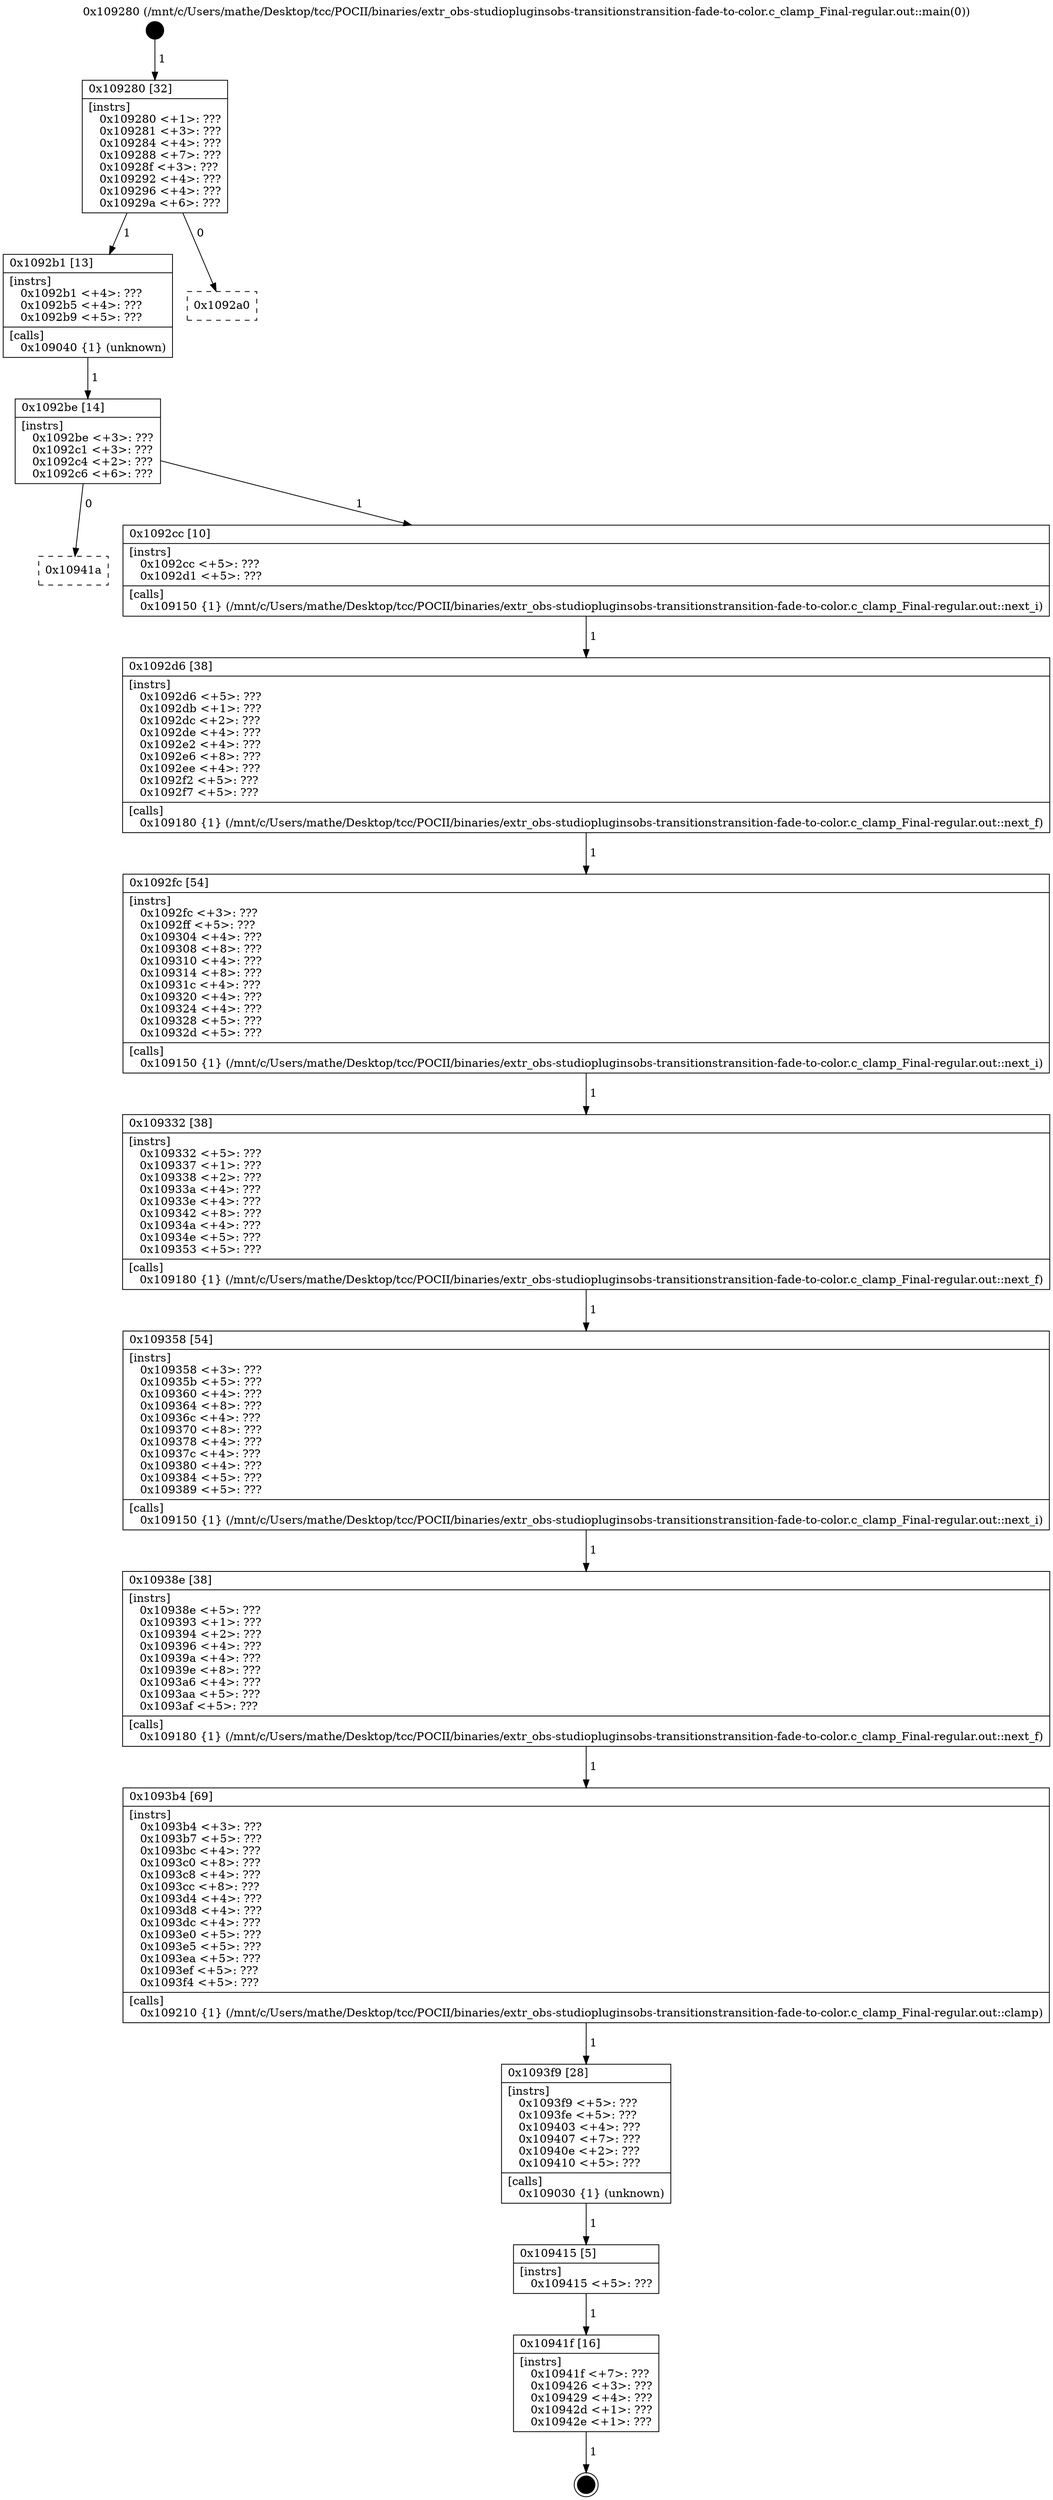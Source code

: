 digraph "0x109280" {
  label = "0x109280 (/mnt/c/Users/mathe/Desktop/tcc/POCII/binaries/extr_obs-studiopluginsobs-transitionstransition-fade-to-color.c_clamp_Final-regular.out::main(0))"
  labelloc = "t"
  node[shape=record]

  Entry [label="",width=0.3,height=0.3,shape=circle,fillcolor=black,style=filled]
  "0x109280" [label="{
     0x109280 [32]\l
     | [instrs]\l
     &nbsp;&nbsp;0x109280 \<+1\>: ???\l
     &nbsp;&nbsp;0x109281 \<+3\>: ???\l
     &nbsp;&nbsp;0x109284 \<+4\>: ???\l
     &nbsp;&nbsp;0x109288 \<+7\>: ???\l
     &nbsp;&nbsp;0x10928f \<+3\>: ???\l
     &nbsp;&nbsp;0x109292 \<+4\>: ???\l
     &nbsp;&nbsp;0x109296 \<+4\>: ???\l
     &nbsp;&nbsp;0x10929a \<+6\>: ???\l
  }"]
  "0x1092b1" [label="{
     0x1092b1 [13]\l
     | [instrs]\l
     &nbsp;&nbsp;0x1092b1 \<+4\>: ???\l
     &nbsp;&nbsp;0x1092b5 \<+4\>: ???\l
     &nbsp;&nbsp;0x1092b9 \<+5\>: ???\l
     | [calls]\l
     &nbsp;&nbsp;0x109040 \{1\} (unknown)\l
  }"]
  "0x1092a0" [label="{
     0x1092a0\l
  }", style=dashed]
  "0x1092be" [label="{
     0x1092be [14]\l
     | [instrs]\l
     &nbsp;&nbsp;0x1092be \<+3\>: ???\l
     &nbsp;&nbsp;0x1092c1 \<+3\>: ???\l
     &nbsp;&nbsp;0x1092c4 \<+2\>: ???\l
     &nbsp;&nbsp;0x1092c6 \<+6\>: ???\l
  }"]
  "0x10941a" [label="{
     0x10941a\l
  }", style=dashed]
  "0x1092cc" [label="{
     0x1092cc [10]\l
     | [instrs]\l
     &nbsp;&nbsp;0x1092cc \<+5\>: ???\l
     &nbsp;&nbsp;0x1092d1 \<+5\>: ???\l
     | [calls]\l
     &nbsp;&nbsp;0x109150 \{1\} (/mnt/c/Users/mathe/Desktop/tcc/POCII/binaries/extr_obs-studiopluginsobs-transitionstransition-fade-to-color.c_clamp_Final-regular.out::next_i)\l
  }"]
  Exit [label="",width=0.3,height=0.3,shape=circle,fillcolor=black,style=filled,peripheries=2]
  "0x1092d6" [label="{
     0x1092d6 [38]\l
     | [instrs]\l
     &nbsp;&nbsp;0x1092d6 \<+5\>: ???\l
     &nbsp;&nbsp;0x1092db \<+1\>: ???\l
     &nbsp;&nbsp;0x1092dc \<+2\>: ???\l
     &nbsp;&nbsp;0x1092de \<+4\>: ???\l
     &nbsp;&nbsp;0x1092e2 \<+4\>: ???\l
     &nbsp;&nbsp;0x1092e6 \<+8\>: ???\l
     &nbsp;&nbsp;0x1092ee \<+4\>: ???\l
     &nbsp;&nbsp;0x1092f2 \<+5\>: ???\l
     &nbsp;&nbsp;0x1092f7 \<+5\>: ???\l
     | [calls]\l
     &nbsp;&nbsp;0x109180 \{1\} (/mnt/c/Users/mathe/Desktop/tcc/POCII/binaries/extr_obs-studiopluginsobs-transitionstransition-fade-to-color.c_clamp_Final-regular.out::next_f)\l
  }"]
  "0x1092fc" [label="{
     0x1092fc [54]\l
     | [instrs]\l
     &nbsp;&nbsp;0x1092fc \<+3\>: ???\l
     &nbsp;&nbsp;0x1092ff \<+5\>: ???\l
     &nbsp;&nbsp;0x109304 \<+4\>: ???\l
     &nbsp;&nbsp;0x109308 \<+8\>: ???\l
     &nbsp;&nbsp;0x109310 \<+4\>: ???\l
     &nbsp;&nbsp;0x109314 \<+8\>: ???\l
     &nbsp;&nbsp;0x10931c \<+4\>: ???\l
     &nbsp;&nbsp;0x109320 \<+4\>: ???\l
     &nbsp;&nbsp;0x109324 \<+4\>: ???\l
     &nbsp;&nbsp;0x109328 \<+5\>: ???\l
     &nbsp;&nbsp;0x10932d \<+5\>: ???\l
     | [calls]\l
     &nbsp;&nbsp;0x109150 \{1\} (/mnt/c/Users/mathe/Desktop/tcc/POCII/binaries/extr_obs-studiopluginsobs-transitionstransition-fade-to-color.c_clamp_Final-regular.out::next_i)\l
  }"]
  "0x109332" [label="{
     0x109332 [38]\l
     | [instrs]\l
     &nbsp;&nbsp;0x109332 \<+5\>: ???\l
     &nbsp;&nbsp;0x109337 \<+1\>: ???\l
     &nbsp;&nbsp;0x109338 \<+2\>: ???\l
     &nbsp;&nbsp;0x10933a \<+4\>: ???\l
     &nbsp;&nbsp;0x10933e \<+4\>: ???\l
     &nbsp;&nbsp;0x109342 \<+8\>: ???\l
     &nbsp;&nbsp;0x10934a \<+4\>: ???\l
     &nbsp;&nbsp;0x10934e \<+5\>: ???\l
     &nbsp;&nbsp;0x109353 \<+5\>: ???\l
     | [calls]\l
     &nbsp;&nbsp;0x109180 \{1\} (/mnt/c/Users/mathe/Desktop/tcc/POCII/binaries/extr_obs-studiopluginsobs-transitionstransition-fade-to-color.c_clamp_Final-regular.out::next_f)\l
  }"]
  "0x109358" [label="{
     0x109358 [54]\l
     | [instrs]\l
     &nbsp;&nbsp;0x109358 \<+3\>: ???\l
     &nbsp;&nbsp;0x10935b \<+5\>: ???\l
     &nbsp;&nbsp;0x109360 \<+4\>: ???\l
     &nbsp;&nbsp;0x109364 \<+8\>: ???\l
     &nbsp;&nbsp;0x10936c \<+4\>: ???\l
     &nbsp;&nbsp;0x109370 \<+8\>: ???\l
     &nbsp;&nbsp;0x109378 \<+4\>: ???\l
     &nbsp;&nbsp;0x10937c \<+4\>: ???\l
     &nbsp;&nbsp;0x109380 \<+4\>: ???\l
     &nbsp;&nbsp;0x109384 \<+5\>: ???\l
     &nbsp;&nbsp;0x109389 \<+5\>: ???\l
     | [calls]\l
     &nbsp;&nbsp;0x109150 \{1\} (/mnt/c/Users/mathe/Desktop/tcc/POCII/binaries/extr_obs-studiopluginsobs-transitionstransition-fade-to-color.c_clamp_Final-regular.out::next_i)\l
  }"]
  "0x10938e" [label="{
     0x10938e [38]\l
     | [instrs]\l
     &nbsp;&nbsp;0x10938e \<+5\>: ???\l
     &nbsp;&nbsp;0x109393 \<+1\>: ???\l
     &nbsp;&nbsp;0x109394 \<+2\>: ???\l
     &nbsp;&nbsp;0x109396 \<+4\>: ???\l
     &nbsp;&nbsp;0x10939a \<+4\>: ???\l
     &nbsp;&nbsp;0x10939e \<+8\>: ???\l
     &nbsp;&nbsp;0x1093a6 \<+4\>: ???\l
     &nbsp;&nbsp;0x1093aa \<+5\>: ???\l
     &nbsp;&nbsp;0x1093af \<+5\>: ???\l
     | [calls]\l
     &nbsp;&nbsp;0x109180 \{1\} (/mnt/c/Users/mathe/Desktop/tcc/POCII/binaries/extr_obs-studiopluginsobs-transitionstransition-fade-to-color.c_clamp_Final-regular.out::next_f)\l
  }"]
  "0x1093b4" [label="{
     0x1093b4 [69]\l
     | [instrs]\l
     &nbsp;&nbsp;0x1093b4 \<+3\>: ???\l
     &nbsp;&nbsp;0x1093b7 \<+5\>: ???\l
     &nbsp;&nbsp;0x1093bc \<+4\>: ???\l
     &nbsp;&nbsp;0x1093c0 \<+8\>: ???\l
     &nbsp;&nbsp;0x1093c8 \<+4\>: ???\l
     &nbsp;&nbsp;0x1093cc \<+8\>: ???\l
     &nbsp;&nbsp;0x1093d4 \<+4\>: ???\l
     &nbsp;&nbsp;0x1093d8 \<+4\>: ???\l
     &nbsp;&nbsp;0x1093dc \<+4\>: ???\l
     &nbsp;&nbsp;0x1093e0 \<+5\>: ???\l
     &nbsp;&nbsp;0x1093e5 \<+5\>: ???\l
     &nbsp;&nbsp;0x1093ea \<+5\>: ???\l
     &nbsp;&nbsp;0x1093ef \<+5\>: ???\l
     &nbsp;&nbsp;0x1093f4 \<+5\>: ???\l
     | [calls]\l
     &nbsp;&nbsp;0x109210 \{1\} (/mnt/c/Users/mathe/Desktop/tcc/POCII/binaries/extr_obs-studiopluginsobs-transitionstransition-fade-to-color.c_clamp_Final-regular.out::clamp)\l
  }"]
  "0x1093f9" [label="{
     0x1093f9 [28]\l
     | [instrs]\l
     &nbsp;&nbsp;0x1093f9 \<+5\>: ???\l
     &nbsp;&nbsp;0x1093fe \<+5\>: ???\l
     &nbsp;&nbsp;0x109403 \<+4\>: ???\l
     &nbsp;&nbsp;0x109407 \<+7\>: ???\l
     &nbsp;&nbsp;0x10940e \<+2\>: ???\l
     &nbsp;&nbsp;0x109410 \<+5\>: ???\l
     | [calls]\l
     &nbsp;&nbsp;0x109030 \{1\} (unknown)\l
  }"]
  "0x109415" [label="{
     0x109415 [5]\l
     | [instrs]\l
     &nbsp;&nbsp;0x109415 \<+5\>: ???\l
  }"]
  "0x10941f" [label="{
     0x10941f [16]\l
     | [instrs]\l
     &nbsp;&nbsp;0x10941f \<+7\>: ???\l
     &nbsp;&nbsp;0x109426 \<+3\>: ???\l
     &nbsp;&nbsp;0x109429 \<+4\>: ???\l
     &nbsp;&nbsp;0x10942d \<+1\>: ???\l
     &nbsp;&nbsp;0x10942e \<+1\>: ???\l
  }"]
  Entry -> "0x109280" [label=" 1"]
  "0x109280" -> "0x1092b1" [label=" 1"]
  "0x109280" -> "0x1092a0" [label=" 0"]
  "0x1092b1" -> "0x1092be" [label=" 1"]
  "0x1092be" -> "0x10941a" [label=" 0"]
  "0x1092be" -> "0x1092cc" [label=" 1"]
  "0x10941f" -> Exit [label=" 1"]
  "0x1092cc" -> "0x1092d6" [label=" 1"]
  "0x1092d6" -> "0x1092fc" [label=" 1"]
  "0x1092fc" -> "0x109332" [label=" 1"]
  "0x109332" -> "0x109358" [label=" 1"]
  "0x109358" -> "0x10938e" [label=" 1"]
  "0x10938e" -> "0x1093b4" [label=" 1"]
  "0x1093b4" -> "0x1093f9" [label=" 1"]
  "0x1093f9" -> "0x109415" [label=" 1"]
  "0x109415" -> "0x10941f" [label=" 1"]
}
